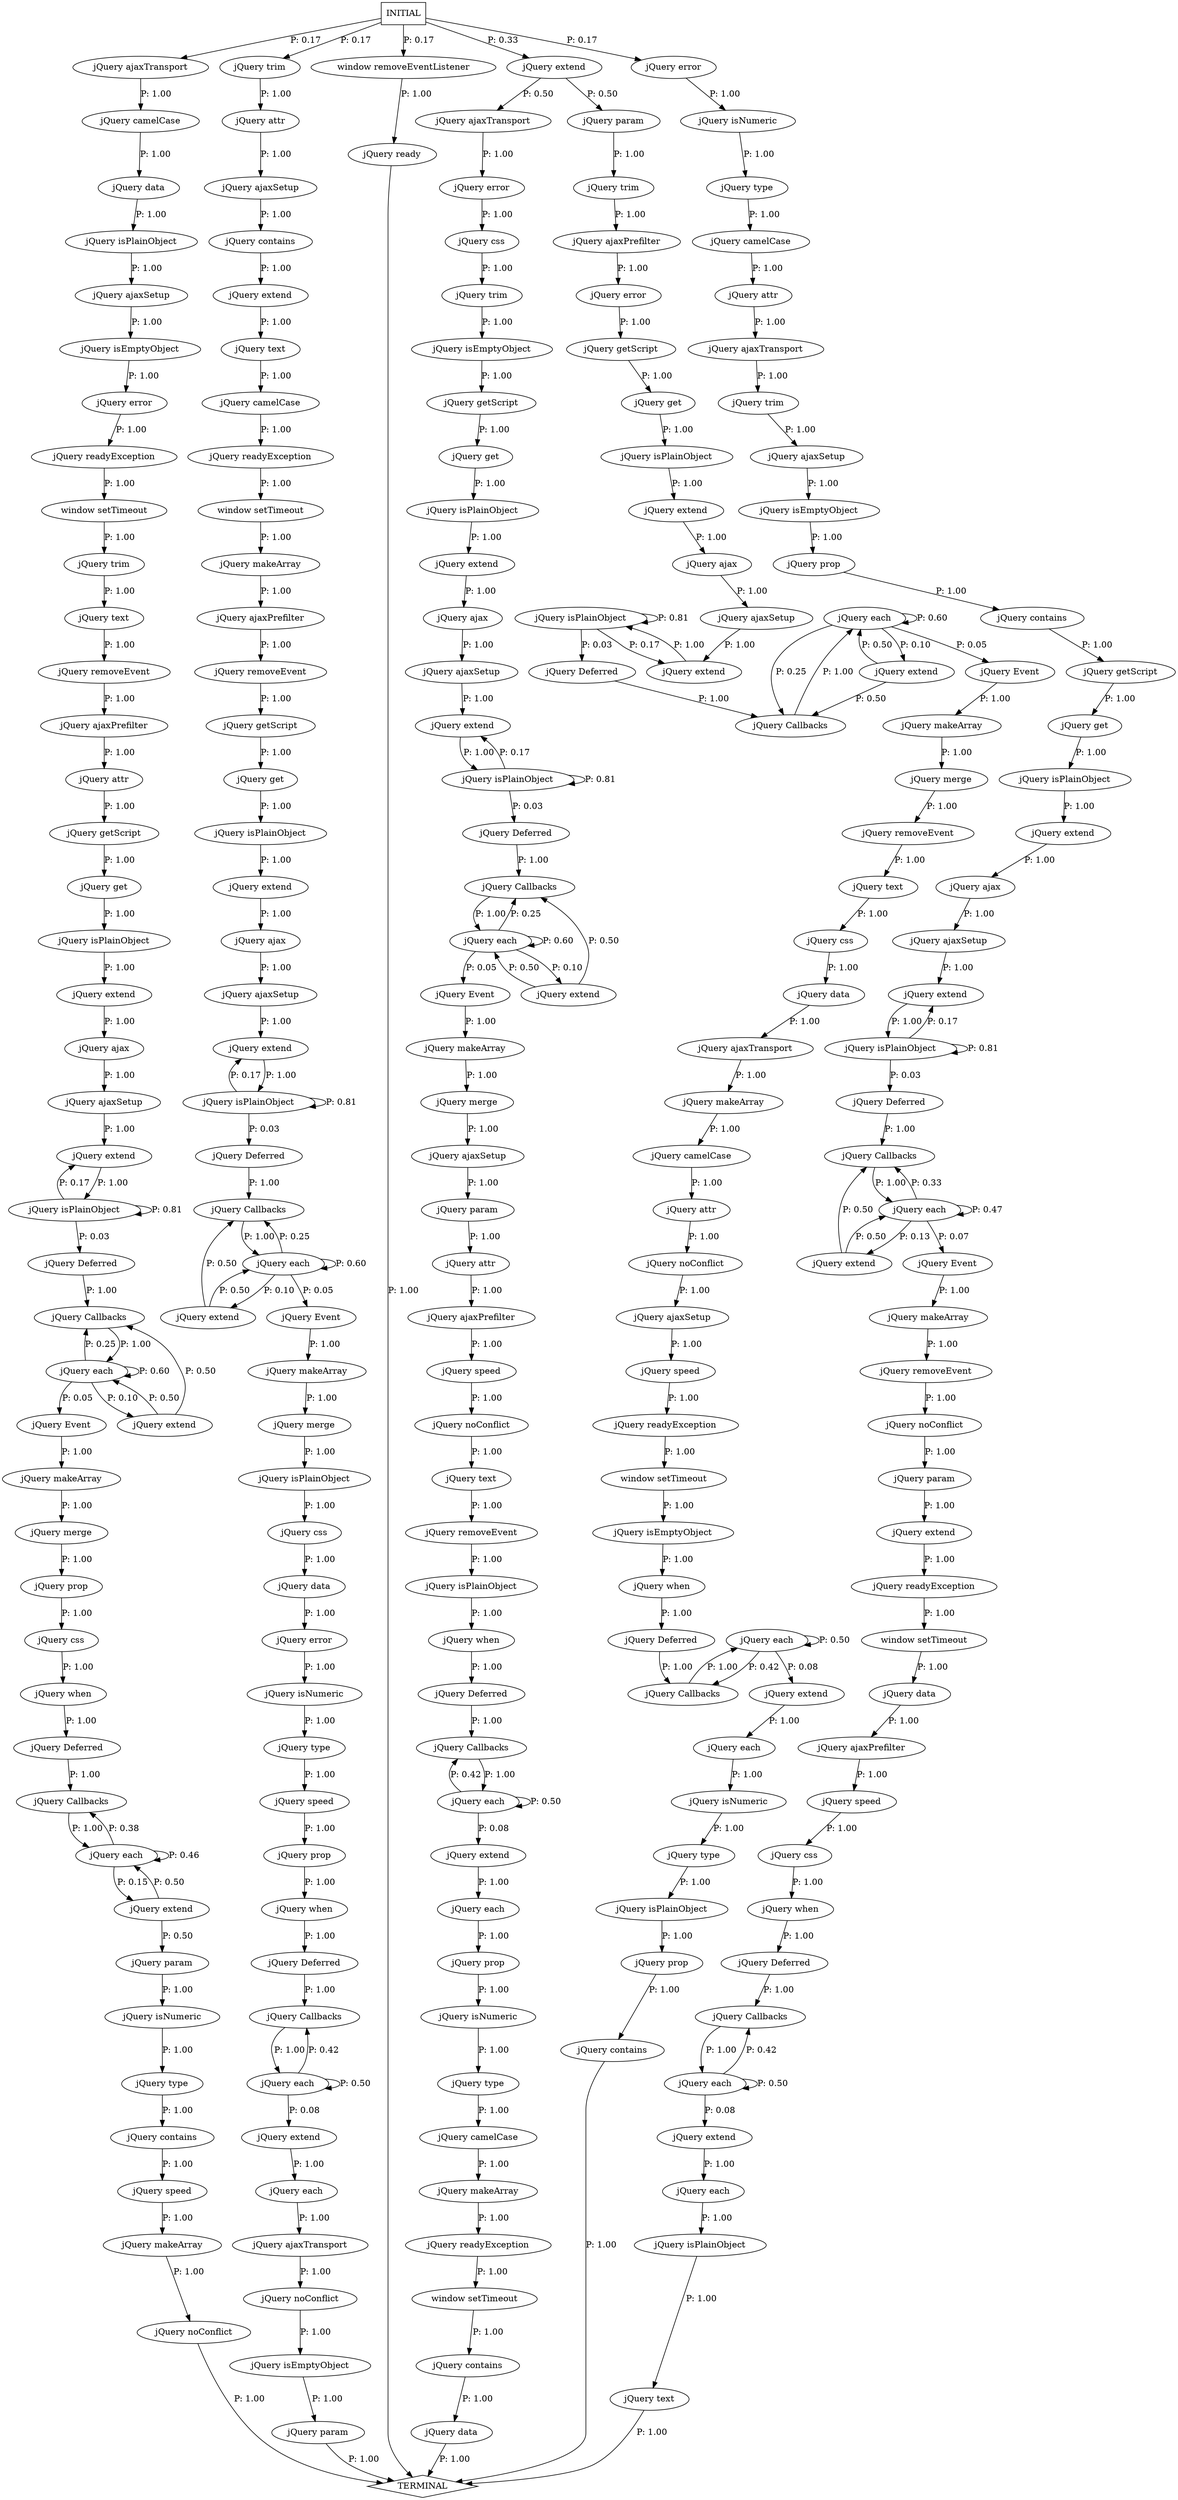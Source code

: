 digraph G {
  0 [label="jQuery Callbacks"];
  1 [label="jQuery Callbacks"];
  2 [label="jQuery Callbacks"];
  3 [label="jQuery Callbacks"];
  4 [label="jQuery Callbacks"];
  5 [label="jQuery Callbacks"];
  6 [label="jQuery Callbacks"];
  7 [label="jQuery Callbacks"];
  8 [label="jQuery Callbacks"];
  9 [label="jQuery Callbacks"];
  10 [label="jQuery Deferred"];
  11 [label="jQuery Deferred"];
  12 [label="jQuery Deferred"];
  13 [label="jQuery Deferred"];
  14 [label="jQuery Deferred"];
  15 [label="jQuery Deferred"];
  16 [label="jQuery Deferred"];
  17 [label="jQuery Deferred"];
  18 [label="jQuery Deferred"];
  19 [label="jQuery Deferred"];
  20 [label="jQuery Event"];
  21 [label="jQuery Event"];
  22 [label="jQuery Event"];
  23 [label="jQuery Event"];
  24 [label="jQuery Event"];
  25 [label="jQuery ajax"];
  26 [label="jQuery ajax"];
  27 [label="jQuery ajax"];
  28 [label="jQuery ajax"];
  29 [label="jQuery ajax"];
  30 [label="jQuery ajaxPrefilter"];
  31 [label="jQuery ajaxPrefilter"];
  32 [label="jQuery ajaxPrefilter"];
  33 [label="jQuery ajaxPrefilter"];
  34 [label="jQuery ajaxPrefilter"];
  35 [label="jQuery ajaxSetup"];
  36 [label="jQuery ajaxSetup"];
  37 [label="jQuery ajaxSetup"];
  38 [label="jQuery ajaxSetup"];
  39 [label="jQuery ajaxSetup"];
  40 [label="jQuery ajaxSetup"];
  41 [label="jQuery ajaxSetup"];
  42 [label="jQuery ajaxSetup"];
  43 [label="jQuery ajaxSetup"];
  44 [label="jQuery ajaxSetup"];
  45 [label="jQuery ajaxTransport"];
  46 [label="jQuery ajaxTransport"];
  47 [label="jQuery ajaxTransport"];
  48 [label="jQuery ajaxTransport"];
  49 [label="jQuery ajaxTransport"];
  50 [label="jQuery attr"];
  51 [label="jQuery attr"];
  52 [label="jQuery attr"];
  53 [label="jQuery attr"];
  54 [label="jQuery attr"];
  55 [label="jQuery camelCase"];
  56 [label="jQuery camelCase"];
  57 [label="jQuery camelCase"];
  58 [label="jQuery camelCase"];
  59 [label="jQuery camelCase"];
  60 [label="jQuery contains"];
  61 [label="jQuery contains"];
  62 [label="jQuery contains"];
  63 [label="jQuery contains"];
  64 [label="jQuery contains"];
  65 [label="jQuery css"];
  66 [label="jQuery css"];
  67 [label="jQuery css"];
  68 [label="jQuery css"];
  69 [label="jQuery css"];
  70 [label="jQuery data"];
  71 [label="jQuery data"];
  72 [label="jQuery data"];
  73 [label="jQuery data"];
  74 [label="jQuery data"];
  75 [label="jQuery each"];
  76 [label="jQuery each"];
  77 [label="jQuery each"];
  78 [label="jQuery each"];
  79 [label="jQuery each"];
  80 [label="jQuery each"];
  81 [label="jQuery each"];
  82 [label="jQuery each"];
  83 [label="jQuery each"];
  84 [label="jQuery each"];
  85 [label="jQuery each"];
  86 [label="jQuery each"];
  87 [label="jQuery each"];
  88 [label="jQuery each"];
  89 [label="jQuery error"];
  90 [label="jQuery error"];
  91 [label="jQuery error"];
  92 [label="jQuery error"];
  93 [label="jQuery error"];
  94 [label="jQuery extend"];
  95 [label="jQuery extend"];
  96 [label="jQuery extend"];
  97 [label="jQuery extend"];
  98 [label="jQuery extend"];
  99 [label="jQuery extend"];
  100 [label="jQuery extend"];
  101 [label="jQuery extend"];
  102 [label="jQuery extend"];
  103 [label="jQuery extend"];
  104 [label="jQuery extend"];
  105 [label="jQuery extend"];
  106 [label="jQuery extend"];
  107 [label="jQuery extend"];
  108 [label="jQuery extend"];
  109 [label="jQuery extend"];
  110 [label="jQuery extend"];
  111 [label="jQuery extend"];
  112 [label="jQuery extend"];
  113 [label="jQuery extend"];
  114 [label="jQuery extend"];
  115 [label="jQuery extend"];
  116 [label="jQuery extend"];
  117 [label="jQuery get"];
  118 [label="jQuery get"];
  119 [label="jQuery get"];
  120 [label="jQuery get"];
  121 [label="jQuery get"];
  122 [label="jQuery getScript"];
  123 [label="jQuery getScript"];
  124 [label="jQuery getScript"];
  125 [label="jQuery getScript"];
  126 [label="jQuery getScript"];
  127 [label="jQuery isEmptyObject"];
  128 [label="jQuery isEmptyObject"];
  129 [label="jQuery isEmptyObject"];
  130 [label="jQuery isEmptyObject"];
  131 [label="jQuery isEmptyObject"];
  132 [label="jQuery isNumeric"];
  133 [label="jQuery isNumeric"];
  134 [label="jQuery isNumeric"];
  135 [label="jQuery isNumeric"];
  136 [label="jQuery isNumeric"];
  137 [label="jQuery isPlainObject"];
  138 [label="jQuery isPlainObject"];
  139 [label="jQuery isPlainObject"];
  140 [label="jQuery isPlainObject"];
  141 [label="jQuery isPlainObject"];
  142 [label="jQuery isPlainObject"];
  143 [label="jQuery isPlainObject"];
  144 [label="jQuery isPlainObject"];
  145 [label="jQuery isPlainObject"];
  146 [label="jQuery isPlainObject"];
  147 [label="jQuery isPlainObject"];
  148 [label="jQuery isPlainObject"];
  149 [label="jQuery isPlainObject"];
  150 [label="jQuery isPlainObject"];
  151 [label="jQuery isPlainObject"];
  152 [label="jQuery makeArray"];
  153 [label="jQuery makeArray"];
  154 [label="jQuery makeArray"];
  155 [label="jQuery makeArray"];
  156 [label="jQuery makeArray"];
  157 [label="jQuery makeArray"];
  158 [label="jQuery makeArray"];
  159 [label="jQuery makeArray"];
  160 [label="jQuery makeArray"];
  161 [label="jQuery merge"];
  162 [label="jQuery merge"];
  163 [label="jQuery merge"];
  164 [label="jQuery merge"];
  165 [label="jQuery noConflict"];
  166 [label="jQuery noConflict"];
  167 [label="jQuery noConflict"];
  168 [label="jQuery noConflict"];
  169 [label="jQuery noConflict"];
  170 [label="jQuery param"];
  171 [label="jQuery param"];
  172 [label="jQuery param"];
  173 [label="jQuery param"];
  174 [label="jQuery param"];
  175 [label="jQuery prop"];
  176 [label="jQuery prop"];
  177 [label="jQuery prop"];
  178 [label="jQuery prop"];
  179 [label="jQuery prop"];
  180 [label="jQuery ready"];
  181 [label="jQuery readyException"];
  182 [label="jQuery readyException"];
  183 [label="jQuery readyException"];
  184 [label="jQuery readyException"];
  185 [label="jQuery readyException"];
  186 [label="jQuery removeEvent"];
  187 [label="jQuery removeEvent"];
  188 [label="jQuery removeEvent"];
  189 [label="jQuery removeEvent"];
  190 [label="jQuery removeEvent"];
  191 [label="jQuery speed"];
  192 [label="jQuery speed"];
  193 [label="jQuery speed"];
  194 [label="jQuery speed"];
  195 [label="jQuery speed"];
  196 [label="jQuery text"];
  197 [label="jQuery text"];
  198 [label="jQuery text"];
  199 [label="jQuery text"];
  200 [label="jQuery text"];
  201 [label="jQuery trim"];
  202 [label="jQuery trim"];
  203 [label="jQuery trim"];
  204 [label="jQuery trim"];
  205 [label="jQuery trim"];
  206 [label="jQuery type"];
  207 [label="jQuery type"];
  208 [label="jQuery type"];
  209 [label="jQuery type"];
  210 [label="jQuery type"];
  211 [label="jQuery when"];
  212 [label="jQuery when"];
  213 [label="jQuery when"];
  214 [label="jQuery when"];
  215 [label="jQuery when"];
  216 [label="window removeEventListener"];
  217 [label="window setTimeout"];
  218 [label="window setTimeout"];
  219 [label="window setTimeout"];
  220 [label="window setTimeout"];
  221 [label="window setTimeout"];
  222 [label="TERMINAL",shape=diamond];
  223 [label="INITIAL",shape=box];
0->79 [label="P: 1.00"];
1->81 [label="P: 1.00"];
2->80 [label="P: 1.00"];
3->83 [label="P: 1.00"];
4->82 [label="P: 1.00"];
5->87 [label="P: 1.00"];
6->85 [label="P: 1.00"];
7->86 [label="P: 1.00"];
8->88 [label="P: 1.00"];
9->84 [label="P: 1.00"];
10->1 [label="P: 1.00"];
11->5 [label="P: 1.00"];
12->8 [label="P: 1.00"];
13->9 [label="P: 1.00"];
14->6 [label="P: 1.00"];
15->2 [label="P: 1.00"];
16->7 [label="P: 1.00"];
17->3 [label="P: 1.00"];
18->4 [label="P: 1.00"];
19->0 [label="P: 1.00"];
20->160 [label="P: 1.00"];
21->154 [label="P: 1.00"];
22->155 [label="P: 1.00"];
23->156 [label="P: 1.00"];
24->157 [label="P: 1.00"];
25->39 [label="P: 1.00"];
26->37 [label="P: 1.00"];
27->38 [label="P: 1.00"];
28->36 [label="P: 1.00"];
29->40 [label="P: 1.00"];
30->53 [label="P: 1.00"];
31->90 [label="P: 1.00"];
32->187 [label="P: 1.00"];
33->191 [label="P: 1.00"];
34->193 [label="P: 1.00"];
35->61 [label="P: 1.00"];
36->105 [label="P: 1.00"];
37->106 [label="P: 1.00"];
38->104 [label="P: 1.00"];
39->107 [label="P: 1.00"];
40->103 [label="P: 1.00"];
41->127 [label="P: 1.00"];
42->130 [label="P: 1.00"];
43->170 [label="P: 1.00"];
44->195 [label="P: 1.00"];
45->57 [label="P: 1.00"];
46->89 [label="P: 1.00"];
47->153 [label="P: 1.00"];
48->166 [label="P: 1.00"];
49->202 [label="P: 1.00"];
50->34 [label="P: 1.00"];
51->35 [label="P: 1.00"];
52->49 [label="P: 1.00"];
53->125 [label="P: 1.00"];
54->165 [label="P: 1.00"];
55->52 [label="P: 1.00"];
56->54 [label="P: 1.00"];
57->73 [label="P: 1.00"];
58->159 [label="P: 1.00"];
59->184 [label="P: 1.00"];
60->74 [label="P: 1.00"];
61->109 [label="P: 1.00"];
62->123 [label="P: 1.00"];
63->192 [label="P: 1.00"];
64->222 [label="P: 1.00"];
65->71 [label="P: 1.00"];
66->72 [label="P: 1.00"];
67->204 [label="P: 1.00"];
68->213 [label="P: 1.00"];
69->212 [label="P: 1.00"];
70->33 [label="P: 1.00"];
71->47 [label="P: 1.00"];
72->92 [label="P: 1.00"];
73->137 [label="P: 1.00"];
74->222 [label="P: 1.00"];
75->48 [label="P: 1.00"];
76->135 [label="P: 1.00"];
77->145 [label="P: 1.00"];
78->178 [label="P: 1.00"];
79->0 [label="P: 0.38"];
79->79 [label="P: 0.46"];
79->116 [label="P: 0.15"];
80->2 [label="P: 0.42"];
80->80 [label="P: 0.50"];
80->99 [label="P: 0.08"];
81->1 [label="P: 0.42"];
81->81 [label="P: 0.50"];
81->102 [label="P: 0.08"];
82->4 [label="P: 0.42"];
82->82 [label="P: 0.50"];
82->101 [label="P: 0.08"];
83->3 [label="P: 0.42"];
83->83 [label="P: 0.50"];
83->100 [label="P: 0.08"];
84->9 [label="P: 0.25"];
84->22 [label="P: 0.05"];
84->84 [label="P: 0.60"];
84->111 [label="P: 0.10"];
85->6 [label="P: 0.25"];
85->23 [label="P: 0.05"];
85->85 [label="P: 0.60"];
85->112 [label="P: 0.10"];
86->7 [label="P: 0.25"];
86->24 [label="P: 0.05"];
86->86 [label="P: 0.60"];
86->113 [label="P: 0.10"];
87->5 [label="P: 0.25"];
87->21 [label="P: 0.05"];
87->87 [label="P: 0.60"];
87->114 [label="P: 0.10"];
88->8 [label="P: 0.33"];
88->20 [label="P: 0.07"];
88->88 [label="P: 0.47"];
88->110 [label="P: 0.13"];
89->67 [label="P: 1.00"];
90->124 [label="P: 1.00"];
91->133 [label="P: 1.00"];
92->132 [label="P: 1.00"];
93->181 [label="P: 1.00"];
94->26 [label="P: 1.00"];
95->29 [label="P: 1.00"];
96->25 [label="P: 1.00"];
97->28 [label="P: 1.00"];
98->27 [label="P: 1.00"];
99->78 [label="P: 1.00"];
100->75 [label="P: 1.00"];
101->76 [label="P: 1.00"];
102->77 [label="P: 1.00"];
103->148 [label="P: 1.00"];
104->150 [label="P: 1.00"];
105->151 [label="P: 1.00"];
106->149 [label="P: 1.00"];
107->147 [label="P: 1.00"];
108->183 [label="P: 1.00"];
109->196 [label="P: 1.00"];
110->8 [label="P: 0.50"];
110->88 [label="P: 0.50"];
111->9 [label="P: 0.50"];
111->84 [label="P: 0.50"];
112->6 [label="P: 0.50"];
112->85 [label="P: 0.50"];
113->7 [label="P: 0.50"];
113->86 [label="P: 0.50"];
114->5 [label="P: 0.50"];
114->87 [label="P: 0.50"];
115->46 [label="P: 0.50"];
115->173 [label="P: 0.50"];
116->79 [label="P: 0.50"];
116->172 [label="P: 0.50"];
117->139 [label="P: 1.00"];
118->142 [label="P: 1.00"];
119->143 [label="P: 1.00"];
120->141 [label="P: 1.00"];
121->140 [label="P: 1.00"];
122->120 [label="P: 1.00"];
123->118 [label="P: 1.00"];
124->117 [label="P: 1.00"];
125->119 [label="P: 1.00"];
126->121 [label="P: 1.00"];
127->93 [label="P: 1.00"];
128->122 [label="P: 1.00"];
129->174 [label="P: 1.00"];
130->175 [label="P: 1.00"];
131->215 [label="P: 1.00"];
132->210 [label="P: 1.00"];
133->207 [label="P: 1.00"];
134->208 [label="P: 1.00"];
135->209 [label="P: 1.00"];
136->206 [label="P: 1.00"];
137->41 [label="P: 1.00"];
138->66 [label="P: 1.00"];
139->97 [label="P: 1.00"];
140->95 [label="P: 1.00"];
141->96 [label="P: 1.00"];
142->94 [label="P: 1.00"];
143->98 [label="P: 1.00"];
144->176 [label="P: 1.00"];
145->200 [label="P: 1.00"];
146->214 [label="P: 1.00"];
147->14 [label="P: 0.03"];
147->107 [label="P: 0.17"];
147->147 [label="P: 0.81"];
148->16 [label="P: 0.03"];
148->103 [label="P: 0.17"];
148->148 [label="P: 0.81"];
149->12 [label="P: 0.03"];
149->106 [label="P: 0.17"];
149->149 [label="P: 0.81"];
150->13 [label="P: 0.03"];
150->104 [label="P: 0.17"];
150->150 [label="P: 0.81"];
151->11 [label="P: 0.03"];
151->105 [label="P: 0.17"];
151->151 [label="P: 0.81"];
152->32 [label="P: 1.00"];
153->56 [label="P: 1.00"];
154->164 [label="P: 1.00"];
155->163 [label="P: 1.00"];
156->161 [label="P: 1.00"];
157->162 [label="P: 1.00"];
158->169 [label="P: 1.00"];
159->185 [label="P: 1.00"];
160->189 [label="P: 1.00"];
161->43 [label="P: 1.00"];
162->138 [label="P: 1.00"];
163->177 [label="P: 1.00"];
164->190 [label="P: 1.00"];
165->44 [label="P: 1.00"];
166->129 [label="P: 1.00"];
167->171 [label="P: 1.00"];
168->198 [label="P: 1.00"];
169->222 [label="P: 1.00"];
170->50 [label="P: 1.00"];
171->108 [label="P: 1.00"];
172->134 [label="P: 1.00"];
173->201 [label="P: 1.00"];
174->222 [label="P: 1.00"];
175->62 [label="P: 1.00"];
176->64 [label="P: 1.00"];
177->68 [label="P: 1.00"];
178->136 [label="P: 1.00"];
179->211 [label="P: 1.00"];
180->222 [label="P: 1.00"];
181->221 [label="P: 1.00"];
182->219 [label="P: 1.00"];
183->218 [label="P: 1.00"];
184->220 [label="P: 1.00"];
185->217 [label="P: 1.00"];
186->30 [label="P: 1.00"];
187->126 [label="P: 1.00"];
188->146 [label="P: 1.00"];
189->167 [label="P: 1.00"];
190->197 [label="P: 1.00"];
191->69 [label="P: 1.00"];
192->158 [label="P: 1.00"];
193->168 [label="P: 1.00"];
194->179 [label="P: 1.00"];
195->182 [label="P: 1.00"];
196->59 [label="P: 1.00"];
197->65 [label="P: 1.00"];
198->188 [label="P: 1.00"];
199->186 [label="P: 1.00"];
200->222 [label="P: 1.00"];
201->31 [label="P: 1.00"];
202->42 [label="P: 1.00"];
203->51 [label="P: 1.00"];
204->128 [label="P: 1.00"];
205->199 [label="P: 1.00"];
206->58 [label="P: 1.00"];
207->55 [label="P: 1.00"];
208->63 [label="P: 1.00"];
209->144 [label="P: 1.00"];
210->194 [label="P: 1.00"];
211->17 [label="P: 1.00"];
212->10 [label="P: 1.00"];
213->19 [label="P: 1.00"];
214->15 [label="P: 1.00"];
215->18 [label="P: 1.00"];
216->180 [label="P: 1.00"];
217->60 [label="P: 1.00"];
218->70 [label="P: 1.00"];
219->131 [label="P: 1.00"];
220->152 [label="P: 1.00"];
221->205 [label="P: 1.00"];
223->45 [label="P: 0.17"];
223->91 [label="P: 0.17"];
223->115 [label="P: 0.33"];
223->203 [label="P: 0.17"];
223->216 [label="P: 0.17"];
}
